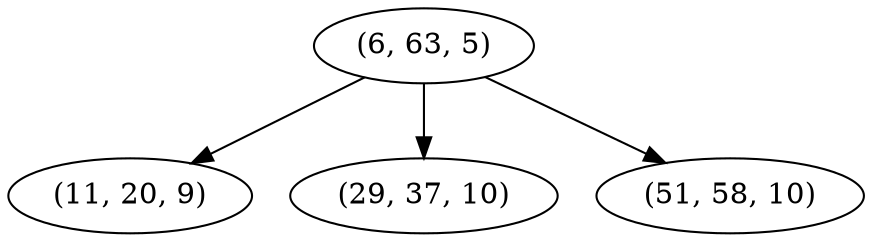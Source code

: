 digraph tree {
    "(6, 63, 5)";
    "(11, 20, 9)";
    "(29, 37, 10)";
    "(51, 58, 10)";
    "(6, 63, 5)" -> "(11, 20, 9)";
    "(6, 63, 5)" -> "(29, 37, 10)";
    "(6, 63, 5)" -> "(51, 58, 10)";
}
